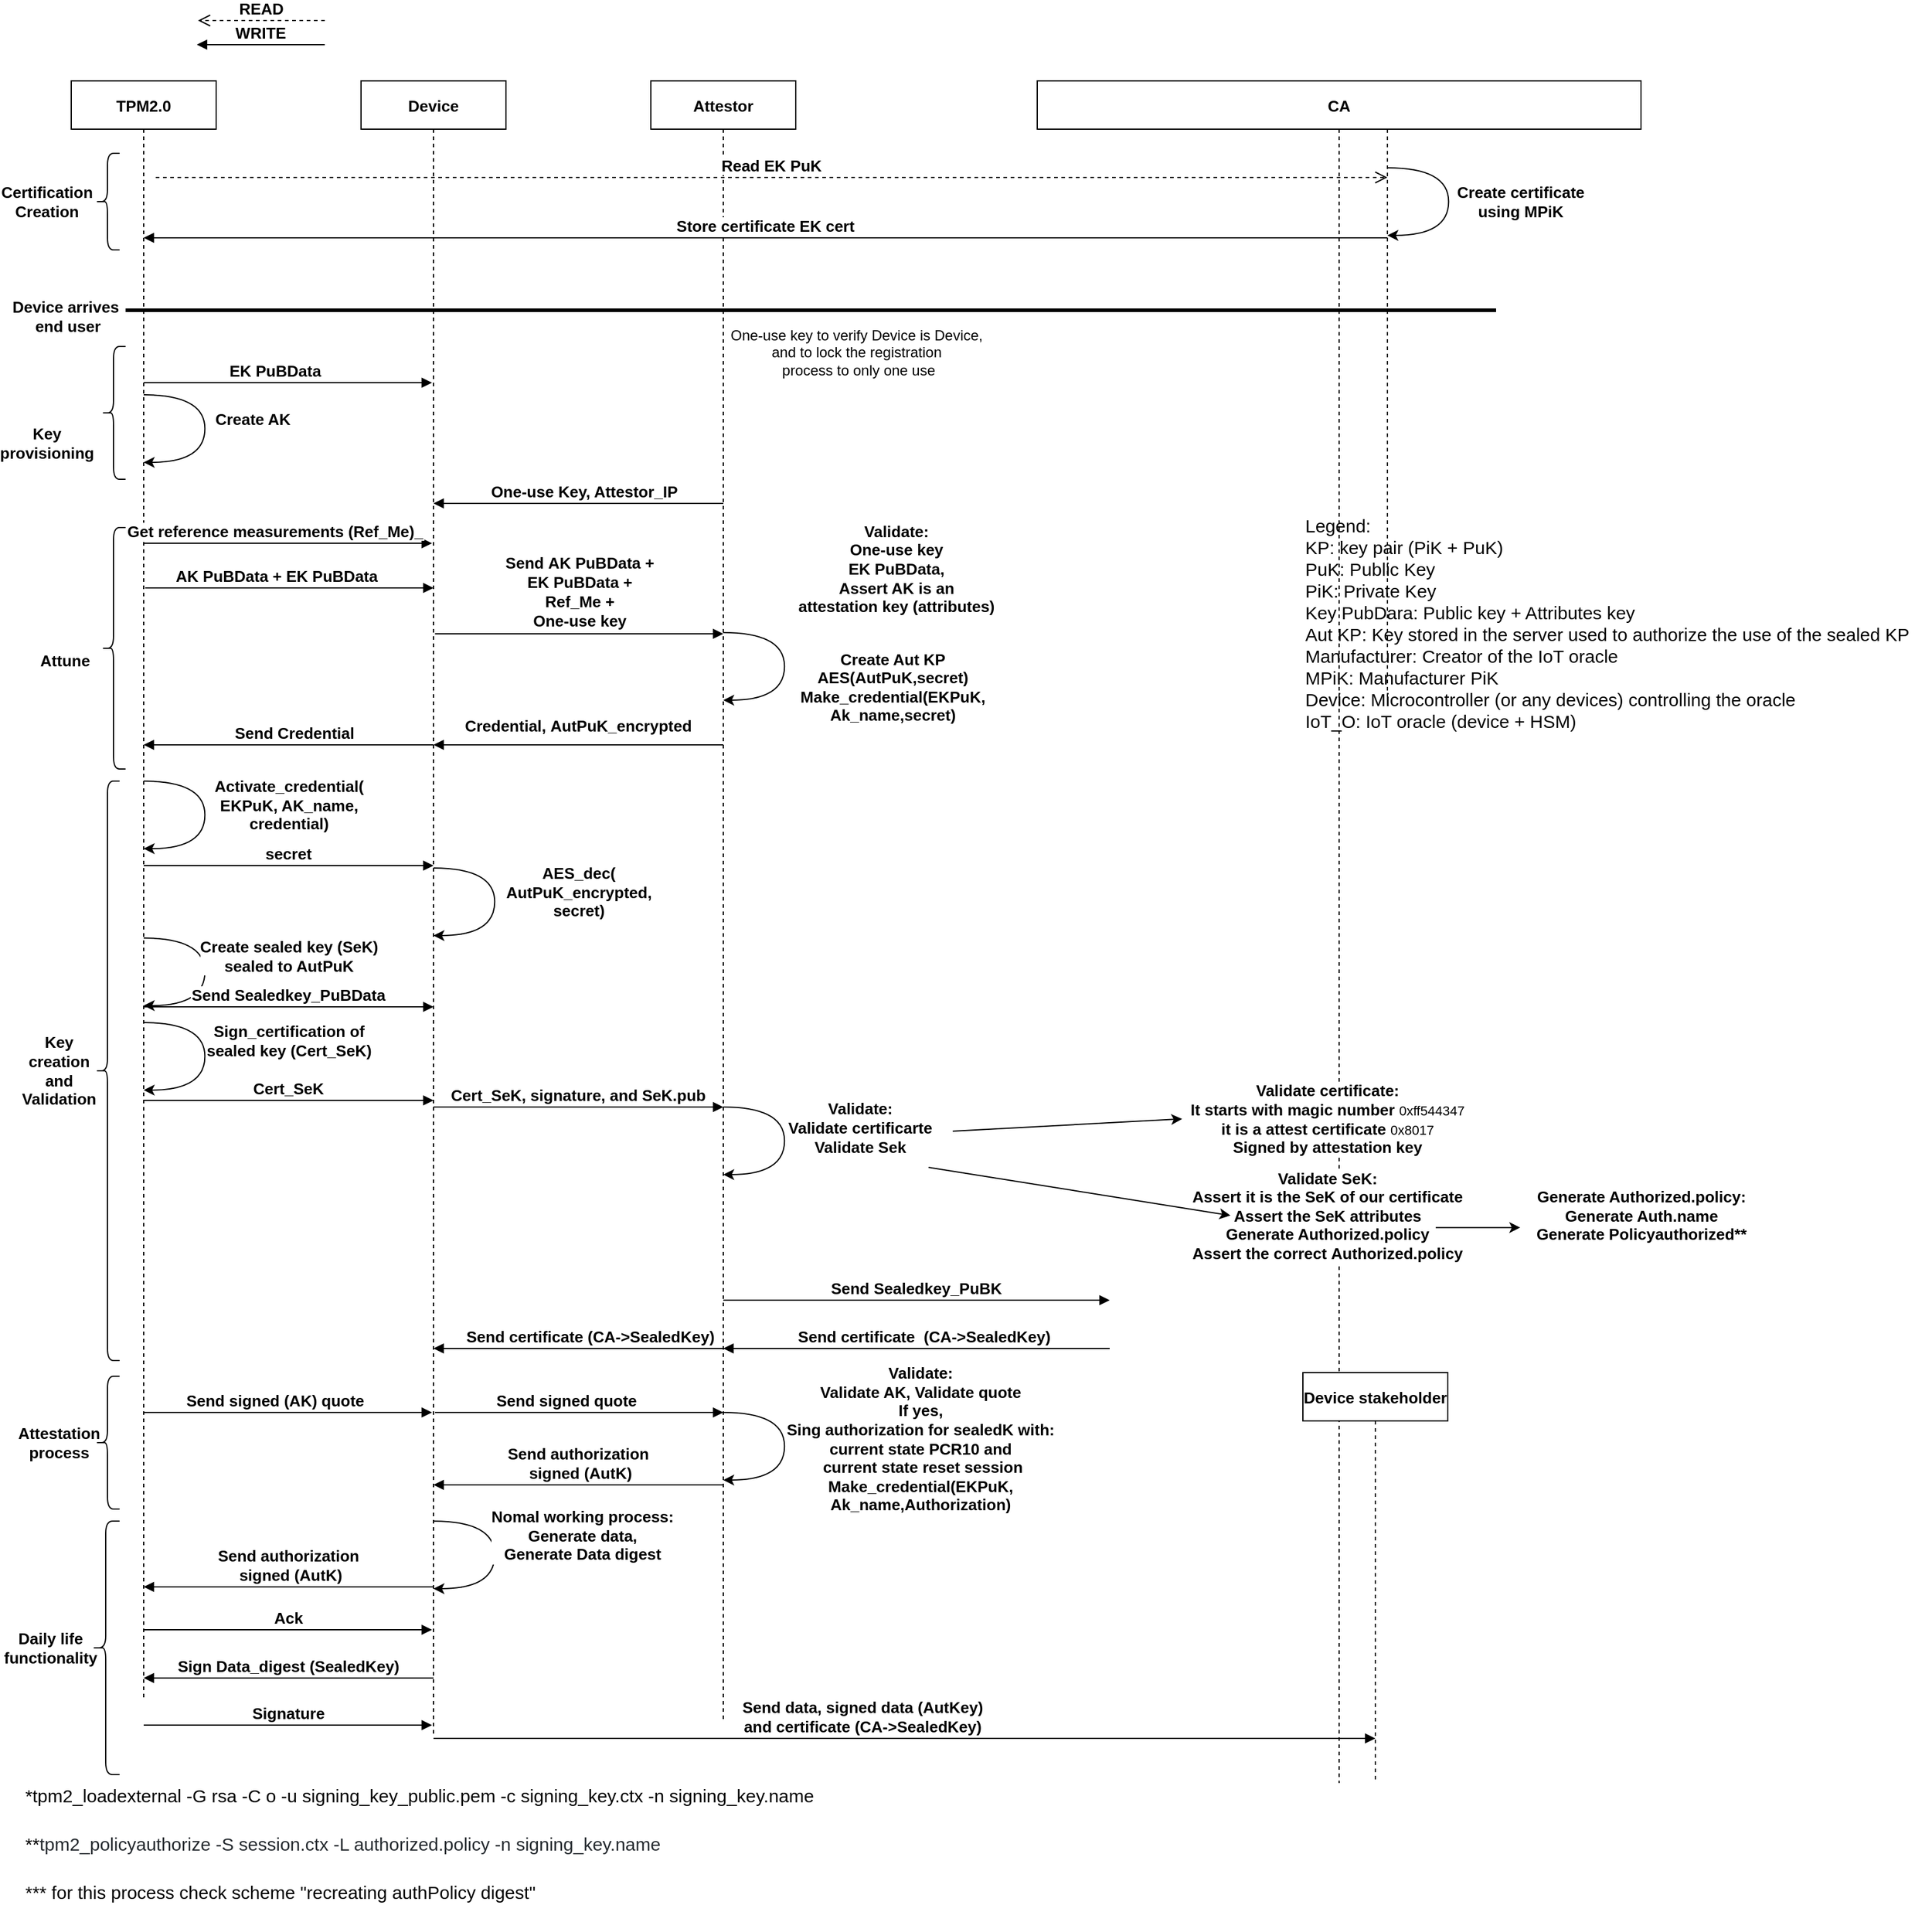 <mxfile version="15.3.1" type="github">
  <diagram id="kgpKYQtTHZ0yAKxKKP6v" name="Page-1">
    <mxGraphModel dx="1422" dy="882" grid="1" gridSize="10" guides="1" tooltips="1" connect="1" arrows="1" fold="1" page="1" pageScale="1" pageWidth="850" pageHeight="1100" math="0" shadow="0">
      <root>
        <mxCell id="0" />
        <mxCell id="1" parent="0" />
        <mxCell id="3nuBFxr9cyL0pnOWT2aG-1" value="TPM2.0" style="shape=umlLifeline;perimeter=lifelinePerimeter;container=1;collapsible=0;recursiveResize=0;rounded=0;shadow=0;strokeWidth=1;fontStyle=1;fontSize=13;" parent="1" vertex="1">
          <mxGeometry x="80" y="80" width="120" height="1340" as="geometry" />
        </mxCell>
        <mxCell id="x-Ay-M83Ov1TleOutt_n-60" value="" style="curved=1;endArrow=classic;html=1;" parent="3nuBFxr9cyL0pnOWT2aG-1" edge="1">
          <mxGeometry width="50" height="50" relative="1" as="geometry">
            <mxPoint x="60.004" y="580" as="sourcePoint" />
            <mxPoint x="60.004" y="636.0" as="targetPoint" />
            <Array as="points">
              <mxPoint x="110.68" y="580" />
              <mxPoint x="110.68" y="636" />
            </Array>
          </mxGeometry>
        </mxCell>
        <mxCell id="x-Ay-M83Ov1TleOutt_n-61" value="&lt;span style=&quot;font-size: 13px&quot;&gt;&lt;b&gt;Activate_credential(&lt;br&gt;EKPuK, AK_name,&lt;br&gt;credential)&lt;br&gt;&lt;/b&gt;&lt;/span&gt;" style="edgeLabel;html=1;align=center;verticalAlign=middle;resizable=0;points=[];" parent="x-Ay-M83Ov1TleOutt_n-60" vertex="1" connectable="0">
          <mxGeometry x="-0.359" y="-8" relative="1" as="geometry">
            <mxPoint x="77" y="20" as="offset" />
          </mxGeometry>
        </mxCell>
        <mxCell id="3nuBFxr9cyL0pnOWT2aG-5" value="Device" style="shape=umlLifeline;perimeter=lifelinePerimeter;container=1;collapsible=0;recursiveResize=0;rounded=0;shadow=0;strokeWidth=1;fontStyle=1;fontSize=13;" parent="1" vertex="1">
          <mxGeometry x="320" y="80" width="120" height="1370" as="geometry" />
        </mxCell>
        <mxCell id="qXhNK0rW9QVWBGsF0RSo-1" value="" style="curved=1;endArrow=classic;html=1;" edge="1" parent="3nuBFxr9cyL0pnOWT2aG-5">
          <mxGeometry width="50" height="50" relative="1" as="geometry">
            <mxPoint x="60.004" y="652" as="sourcePoint" />
            <mxPoint x="60.004" y="708.0" as="targetPoint" />
            <Array as="points">
              <mxPoint x="110.68" y="652" />
              <mxPoint x="110.68" y="708" />
            </Array>
          </mxGeometry>
        </mxCell>
        <mxCell id="qXhNK0rW9QVWBGsF0RSo-2" value="&lt;span style=&quot;font-size: 13px&quot;&gt;&lt;b&gt;AES_dec(&lt;br&gt;&lt;/b&gt;&lt;/span&gt;&lt;span style=&quot;font-size: 13px ; font-weight: 700&quot;&gt;AutPuK_encrypted,&lt;br&gt;&lt;/span&gt;&lt;span style=&quot;font-size: 13px&quot;&gt;&lt;b&gt;secret)&lt;br&gt;&lt;/b&gt;&lt;/span&gt;" style="edgeLabel;html=1;align=center;verticalAlign=middle;resizable=0;points=[];" vertex="1" connectable="0" parent="qXhNK0rW9QVWBGsF0RSo-1">
          <mxGeometry x="-0.359" y="-8" relative="1" as="geometry">
            <mxPoint x="77" y="20" as="offset" />
          </mxGeometry>
        </mxCell>
        <mxCell id="PK25MbMjysthuU5o7wJD-3" value="Attestor" style="shape=umlLifeline;perimeter=lifelinePerimeter;container=1;collapsible=0;recursiveResize=0;rounded=0;shadow=0;strokeWidth=1;fontStyle=1;fontSize=13;" parent="1" vertex="1">
          <mxGeometry x="560" y="80" width="120" height="1360" as="geometry" />
        </mxCell>
        <mxCell id="PK25MbMjysthuU5o7wJD-5" value="TPM Manufacturer" style="shape=umlLifeline;perimeter=lifelinePerimeter;container=1;collapsible=0;recursiveResize=0;rounded=0;shadow=0;strokeWidth=1;fontStyle=1;fontSize=13;" parent="1" vertex="1">
          <mxGeometry x="1110" y="80" width="120" height="510" as="geometry" />
        </mxCell>
        <mxCell id="PK25MbMjysthuU5o7wJD-15" value="READ" style="verticalAlign=bottom;endArrow=open;dashed=1;endSize=8;shadow=0;strokeWidth=1;fontStyle=1;fontSize=13;" parent="1" edge="1">
          <mxGeometry relative="1" as="geometry">
            <mxPoint x="184.997" y="30.0" as="targetPoint" />
            <mxPoint x="290" y="30" as="sourcePoint" />
          </mxGeometry>
        </mxCell>
        <mxCell id="PK25MbMjysthuU5o7wJD-16" value="WRITE" style="verticalAlign=bottom;endArrow=block;shadow=0;strokeWidth=1;fontStyle=1;fontSize=13;" parent="1" edge="1">
          <mxGeometry relative="1" as="geometry">
            <mxPoint x="290" y="50" as="sourcePoint" />
            <mxPoint x="184" y="50" as="targetPoint" />
          </mxGeometry>
        </mxCell>
        <mxCell id="PK25MbMjysthuU5o7wJD-21" value="" style="group;fontStyle=1;fontSize=13;" parent="1" vertex="1" connectable="0">
          <mxGeometry x="50" y="140" width="70" height="80" as="geometry" />
        </mxCell>
        <mxCell id="PK25MbMjysthuU5o7wJD-12" value="" style="shape=curlyBracket;whiteSpace=wrap;html=1;rounded=1;size=0.5;fontStyle=1;fontSize=13;" parent="PK25MbMjysthuU5o7wJD-21" vertex="1">
          <mxGeometry x="50" width="20" height="80" as="geometry" />
        </mxCell>
        <mxCell id="PK25MbMjysthuU5o7wJD-14" value="Certification&lt;br&gt;Creation" style="text;html=1;strokeColor=none;fillColor=none;align=center;verticalAlign=middle;whiteSpace=wrap;rounded=0;fontStyle=1;fontSize=13;" parent="PK25MbMjysthuU5o7wJD-21" vertex="1">
          <mxGeometry x="-10" y="30" width="40" height="20" as="geometry" />
        </mxCell>
        <mxCell id="PK25MbMjysthuU5o7wJD-22" value="" style="group;fontStyle=1;fontSize=13;" parent="1" vertex="1" connectable="0">
          <mxGeometry x="55" y="360" width="70" height="290" as="geometry" />
        </mxCell>
        <mxCell id="PK25MbMjysthuU5o7wJD-23" value="" style="shape=curlyBracket;whiteSpace=wrap;html=1;rounded=1;size=0.5;fontStyle=1;fontSize=13;" parent="PK25MbMjysthuU5o7wJD-22" vertex="1">
          <mxGeometry x="50" y="90" width="20" height="200" as="geometry" />
        </mxCell>
        <mxCell id="PK25MbMjysthuU5o7wJD-24" value="Attune" style="text;html=1;strokeColor=none;fillColor=none;align=center;verticalAlign=middle;whiteSpace=wrap;rounded=0;fontStyle=1;fontSize=13;" parent="PK25MbMjysthuU5o7wJD-22" vertex="1">
          <mxGeometry y="190" width="40" height="20" as="geometry" />
        </mxCell>
        <mxCell id="x-Ay-M83Ov1TleOutt_n-1" value="Read EK PuK" style="verticalAlign=bottom;endArrow=open;dashed=1;endSize=8;shadow=0;strokeWidth=1;fontStyle=1;fontSize=13;" parent="1" edge="1">
          <mxGeometry relative="1" as="geometry">
            <mxPoint x="1170" y="160" as="targetPoint" />
            <mxPoint x="150" y="160" as="sourcePoint" />
          </mxGeometry>
        </mxCell>
        <mxCell id="x-Ay-M83Ov1TleOutt_n-2" value="Store certificate EK cert" style="verticalAlign=bottom;endArrow=block;shadow=0;strokeWidth=1;fontStyle=1;fontSize=13;" parent="1" edge="1">
          <mxGeometry relative="1" as="geometry">
            <mxPoint x="1170" y="210" as="sourcePoint" />
            <mxPoint x="140" y="210" as="targetPoint" />
          </mxGeometry>
        </mxCell>
        <mxCell id="x-Ay-M83Ov1TleOutt_n-3" value="" style="curved=1;endArrow=classic;html=1;" parent="1" edge="1">
          <mxGeometry width="50" height="50" relative="1" as="geometry">
            <mxPoint x="1170.004" y="152" as="sourcePoint" />
            <mxPoint x="1170.004" y="208.0" as="targetPoint" />
            <Array as="points">
              <mxPoint x="1220.68" y="152" />
              <mxPoint x="1220.68" y="208" />
            </Array>
          </mxGeometry>
        </mxCell>
        <mxCell id="x-Ay-M83Ov1TleOutt_n-4" value="&lt;span style=&quot;font-size: 13px&quot;&gt;&lt;b&gt;Create certificate&lt;br&gt;using MPiK&lt;/b&gt;&lt;/span&gt;" style="edgeLabel;html=1;align=center;verticalAlign=middle;resizable=0;points=[];" parent="x-Ay-M83Ov1TleOutt_n-3" vertex="1" connectable="0">
          <mxGeometry x="-0.359" y="-8" relative="1" as="geometry">
            <mxPoint x="67" y="28" as="offset" />
          </mxGeometry>
        </mxCell>
        <mxCell id="x-Ay-M83Ov1TleOutt_n-5" value="&lt;font style=&quot;font-size: 15px&quot;&gt;&lt;span&gt;Legend:&lt;/span&gt;&lt;br&gt;KP: key pair (PiK + PuK)&lt;br&gt;&lt;span style=&quot;font-size: 15px&quot;&gt;PuK: Public Key&lt;/span&gt;&lt;br&gt;&lt;span style=&quot;font-size: 15px&quot;&gt;PiK: Private Key&lt;br&gt;&lt;/span&gt;Key PubDara: Public key + Attributes key&lt;br&gt;Aut KP: Key stored in the server used to authorize the use of the sealed KP&lt;br&gt;&lt;span style=&quot;font-size: 15px&quot;&gt;Manufacturer: Creator of the IoT oracle&lt;/span&gt;&lt;br&gt;&lt;span style=&quot;font-size: 15px&quot;&gt;MPiK: Manufacturer PiK&lt;/span&gt;&lt;br&gt;&lt;span style=&quot;font-size: 15px&quot;&gt;Device: Microcontroller (or any devices) controlling the oracle&lt;/span&gt;&lt;br&gt;&lt;div&gt;&lt;span&gt;&lt;font style=&quot;font-size: 15px&quot;&gt;IoT_O: IoT oracle (device + HSM)&lt;/font&gt;&lt;/span&gt;&lt;/div&gt;&lt;br&gt;&lt;/font&gt;" style="text;html=1;align=left;verticalAlign=middle;resizable=0;points=[];autosize=1;strokeColor=none;" parent="1" vertex="1">
          <mxGeometry x="1100" y="453" width="520" height="170" as="geometry" />
        </mxCell>
        <mxCell id="x-Ay-M83Ov1TleOutt_n-9" value="&lt;b&gt;&lt;font style=&quot;font-size: 13px&quot;&gt;Device arrives&lt;br&gt;&amp;nbsp;end user&lt;/font&gt;&lt;/b&gt;" style="text;html=1;align=center;verticalAlign=middle;resizable=0;points=[];autosize=1;strokeColor=none;" parent="1" vertex="1">
          <mxGeometry x="25" y="260" width="100" height="30" as="geometry" />
        </mxCell>
        <mxCell id="x-Ay-M83Ov1TleOutt_n-12" value="Send AK PuBData +&#xa;EK PuBData +&#xa;Ref_Me +&#xa;One-use key&#xa;" style="verticalAlign=bottom;endArrow=block;shadow=0;strokeWidth=1;fontStyle=1;fontSize=13;" parent="1" edge="1">
          <mxGeometry x="0.005" y="-15" relative="1" as="geometry">
            <mxPoint x="381.25" y="538" as="sourcePoint" />
            <mxPoint x="620" y="538" as="targetPoint" />
            <mxPoint as="offset" />
          </mxGeometry>
        </mxCell>
        <mxCell id="x-Ay-M83Ov1TleOutt_n-17" value="" style="curved=1;endArrow=classic;html=1;" parent="1" edge="1">
          <mxGeometry width="50" height="50" relative="1" as="geometry">
            <mxPoint x="140.004" y="340" as="sourcePoint" />
            <mxPoint x="140.004" y="396.0" as="targetPoint" />
            <Array as="points">
              <mxPoint x="190.68" y="340" />
              <mxPoint x="190.68" y="396" />
            </Array>
          </mxGeometry>
        </mxCell>
        <mxCell id="x-Ay-M83Ov1TleOutt_n-18" value="&lt;span style=&quot;font-size: 13px&quot;&gt;&lt;b&gt;Create AK&lt;br&gt;&lt;/b&gt;&lt;/span&gt;" style="edgeLabel;html=1;align=center;verticalAlign=middle;resizable=0;points=[];" parent="x-Ay-M83Ov1TleOutt_n-17" vertex="1" connectable="0">
          <mxGeometry x="-0.359" y="-8" relative="1" as="geometry">
            <mxPoint x="47" y="20" as="offset" />
          </mxGeometry>
        </mxCell>
        <mxCell id="x-Ay-M83Ov1TleOutt_n-26" value="&lt;font style=&quot;font-size: 15px&quot;&gt;*tpm2_loadexternal -G rsa -C o -u signing_key_public.pem -c signing_key.ctx -n signing_key.name&lt;/font&gt;" style="text;html=1;align=left;verticalAlign=middle;resizable=0;points=[];autosize=1;strokeColor=none;" parent="1" vertex="1">
          <mxGeometry x="40" y="1490" width="670" height="20" as="geometry" />
        </mxCell>
        <mxCell id="x-Ay-M83Ov1TleOutt_n-48" value="CA" style="shape=umlLifeline;perimeter=lifelinePerimeter;container=1;collapsible=0;recursiveResize=0;rounded=0;shadow=0;strokeWidth=1;fontStyle=1;fontSize=13;" parent="1" vertex="1">
          <mxGeometry x="880" y="80" width="500.004" height="1410" as="geometry" />
        </mxCell>
        <mxCell id="x-Ay-M83Ov1TleOutt_n-67" value="Cert_SeK, signature, and SeK.pub" style="verticalAlign=bottom;endArrow=block;shadow=0;strokeWidth=1;fontStyle=1;fontSize=13;" parent="x-Ay-M83Ov1TleOutt_n-48" edge="1">
          <mxGeometry relative="1" as="geometry">
            <mxPoint x="-500" y="850" as="sourcePoint" />
            <mxPoint x="-260" y="850" as="targetPoint" />
            <mxPoint as="offset" />
          </mxGeometry>
        </mxCell>
        <mxCell id="LwqqrGVOomV46JIBTcHT-2" value="Cert_SeK" style="verticalAlign=bottom;endArrow=block;shadow=0;strokeWidth=1;fontStyle=1;fontSize=13;" parent="x-Ay-M83Ov1TleOutt_n-48" edge="1">
          <mxGeometry relative="1" as="geometry">
            <mxPoint x="-740" y="844.5" as="sourcePoint" />
            <mxPoint x="-500" y="844.5" as="targetPoint" />
            <mxPoint as="offset" />
          </mxGeometry>
        </mxCell>
        <mxCell id="LwqqrGVOomV46JIBTcHT-3" value="" style="curved=1;endArrow=classic;html=1;" parent="x-Ay-M83Ov1TleOutt_n-48" edge="1">
          <mxGeometry width="50" height="50" relative="1" as="geometry">
            <mxPoint x="-739.996" y="780" as="sourcePoint" />
            <mxPoint x="-739.996" y="836.0" as="targetPoint" />
            <Array as="points">
              <mxPoint x="-689.32" y="780" />
              <mxPoint x="-689.32" y="836" />
            </Array>
          </mxGeometry>
        </mxCell>
        <mxCell id="LwqqrGVOomV46JIBTcHT-4" value="&lt;span style=&quot;font-size: 13px ; font-weight: 700&quot;&gt;Sign_certification of&lt;/span&gt;&lt;br style=&quot;padding: 0px ; margin: 0px ; font-size: 13px ; font-weight: 700&quot;&gt;&lt;span style=&quot;font-size: 13px ; font-weight: 700&quot;&gt;sealed key (Cert_SeK)&lt;/span&gt;&lt;span style=&quot;font-size: 13px&quot;&gt;&lt;b&gt;&lt;br&gt;&lt;/b&gt;&lt;/span&gt;" style="edgeLabel;html=1;align=center;verticalAlign=middle;resizable=0;points=[];" parent="LwqqrGVOomV46JIBTcHT-3" vertex="1" connectable="0">
          <mxGeometry x="-0.359" y="-8" relative="1" as="geometry">
            <mxPoint x="77" y="15" as="offset" />
          </mxGeometry>
        </mxCell>
        <mxCell id="LwqqrGVOomV46JIBTcHT-8" value="" style="curved=1;endArrow=classic;html=1;" parent="x-Ay-M83Ov1TleOutt_n-48" edge="1">
          <mxGeometry width="50" height="50" relative="1" as="geometry">
            <mxPoint x="-259.996" y="850" as="sourcePoint" />
            <mxPoint x="-259.996" y="906.0" as="targetPoint" />
            <Array as="points">
              <mxPoint x="-209.32" y="850" />
              <mxPoint x="-209.32" y="906" />
            </Array>
          </mxGeometry>
        </mxCell>
        <mxCell id="LwqqrGVOomV46JIBTcHT-9" value="&lt;span style=&quot;font-size: 13px&quot;&gt;&lt;b&gt;Validate:&lt;br&gt;&lt;/b&gt;&lt;/span&gt;&lt;b style=&quot;font-size: 13px&quot;&gt;Validate&amp;nbsp;&lt;/b&gt;&lt;span style=&quot;font-size: 13px&quot;&gt;&lt;b&gt;certificarte&lt;br&gt;&lt;/b&gt;&lt;/span&gt;&lt;b style=&quot;font-size: 13px&quot;&gt;Validate Sek&lt;/b&gt;&lt;span style=&quot;font-size: 13px&quot;&gt;&lt;b&gt;&lt;br&gt;&lt;br&gt;&lt;/b&gt;&lt;/span&gt;" style="edgeLabel;html=1;align=center;verticalAlign=middle;resizable=0;points=[];" parent="LwqqrGVOomV46JIBTcHT-8" vertex="1" connectable="0">
          <mxGeometry x="-0.359" y="-8" relative="1" as="geometry">
            <mxPoint x="70" y="25" as="offset" />
          </mxGeometry>
        </mxCell>
        <mxCell id="LwqqrGVOomV46JIBTcHT-11" value="" style="endArrow=classic;html=1;" parent="x-Ay-M83Ov1TleOutt_n-48" edge="1">
          <mxGeometry width="50" height="50" relative="1" as="geometry">
            <mxPoint x="-70" y="870" as="sourcePoint" />
            <mxPoint x="120" y="859.83" as="targetPoint" />
          </mxGeometry>
        </mxCell>
        <mxCell id="x-Ay-M83Ov1TleOutt_n-63" value="" style="curved=1;endArrow=classic;html=1;" parent="x-Ay-M83Ov1TleOutt_n-48" edge="1">
          <mxGeometry width="50" height="50" relative="1" as="geometry">
            <mxPoint x="-739.996" y="710" as="sourcePoint" />
            <mxPoint x="-739.996" y="766.0" as="targetPoint" />
            <Array as="points">
              <mxPoint x="-689.32" y="710" />
              <mxPoint x="-689.32" y="766" />
            </Array>
          </mxGeometry>
        </mxCell>
        <mxCell id="x-Ay-M83Ov1TleOutt_n-64" value="&lt;span style=&quot;font-size: 13px&quot;&gt;&lt;b&gt;Create sealed key (SeK)&lt;br&gt;sealed to AutPuK&lt;br&gt;&lt;/b&gt;&lt;/span&gt;" style="edgeLabel;html=1;align=center;verticalAlign=middle;resizable=0;points=[];" parent="x-Ay-M83Ov1TleOutt_n-63" vertex="1" connectable="0">
          <mxGeometry x="-0.359" y="-8" relative="1" as="geometry">
            <mxPoint x="77" y="15" as="offset" />
          </mxGeometry>
        </mxCell>
        <mxCell id="x-Ay-M83Ov1TleOutt_n-66" value="Send Sealedkey_PuBData" style="verticalAlign=bottom;endArrow=block;shadow=0;strokeWidth=1;fontStyle=1;fontSize=13;" parent="x-Ay-M83Ov1TleOutt_n-48" edge="1">
          <mxGeometry relative="1" as="geometry">
            <mxPoint x="-740" y="767" as="sourcePoint" />
            <mxPoint x="-500" y="767" as="targetPoint" />
            <mxPoint as="offset" />
          </mxGeometry>
        </mxCell>
        <mxCell id="x-Ay-M83Ov1TleOutt_n-68" value="" style="curved=1;endArrow=classic;html=1;" parent="x-Ay-M83Ov1TleOutt_n-48" edge="1">
          <mxGeometry width="50" height="50" relative="1" as="geometry">
            <mxPoint x="-499.996" y="1193" as="sourcePoint" />
            <mxPoint x="-499.996" y="1249.0" as="targetPoint" />
            <Array as="points">
              <mxPoint x="-449.32" y="1193" />
              <mxPoint x="-449.32" y="1249" />
            </Array>
          </mxGeometry>
        </mxCell>
        <mxCell id="x-Ay-M83Ov1TleOutt_n-69" value="&lt;span style=&quot;font-size: 13px&quot;&gt;&lt;b&gt;Nomal working process:&lt;br&gt;Generate data,&lt;br&gt;Generate Data digest&lt;br&gt;&lt;/b&gt;&lt;/span&gt;" style="edgeLabel;html=1;align=center;verticalAlign=middle;resizable=0;points=[];" parent="x-Ay-M83Ov1TleOutt_n-68" vertex="1" connectable="0">
          <mxGeometry x="-0.359" y="-8" relative="1" as="geometry">
            <mxPoint x="80" y="12" as="offset" />
          </mxGeometry>
        </mxCell>
        <mxCell id="-7gtEHVr5MvBsyLJ3Pri-2" value="Send Sealedkey_PuBK" style="verticalAlign=bottom;endArrow=block;shadow=0;strokeWidth=1;fontStyle=1;fontSize=13;" parent="x-Ay-M83Ov1TleOutt_n-48" edge="1">
          <mxGeometry relative="1" as="geometry">
            <mxPoint x="-260" y="1010" as="sourcePoint" />
            <mxPoint x="60" y="1010" as="targetPoint" />
            <mxPoint as="offset" />
          </mxGeometry>
        </mxCell>
        <mxCell id="-7gtEHVr5MvBsyLJ3Pri-3" value="Send certificate  (CA-&gt;SealedKey)" style="verticalAlign=bottom;endArrow=block;endSize=6;shadow=0;strokeWidth=1;fontStyle=1;fontSize=13;endFill=1;" parent="x-Ay-M83Ov1TleOutt_n-48" edge="1">
          <mxGeometry x="-0.04" relative="1" as="geometry">
            <mxPoint x="-260" y="1050" as="targetPoint" />
            <mxPoint x="60" y="1050" as="sourcePoint" />
            <mxPoint as="offset" />
          </mxGeometry>
        </mxCell>
        <mxCell id="-7gtEHVr5MvBsyLJ3Pri-4" value="Send certificate (CA-&gt;SealedKey)" style="verticalAlign=bottom;endArrow=block;endSize=6;shadow=0;strokeWidth=1;fontStyle=1;fontSize=13;endFill=1;" parent="x-Ay-M83Ov1TleOutt_n-48" edge="1">
          <mxGeometry x="-0.04" relative="1" as="geometry">
            <mxPoint x="-500" y="1050" as="targetPoint" />
            <mxPoint x="-250" y="1050" as="sourcePoint" />
            <mxPoint as="offset" />
          </mxGeometry>
        </mxCell>
        <mxCell id="-7gtEHVr5MvBsyLJ3Pri-5" value="" style="group;fontStyle=1;fontSize=13;" parent="x-Ay-M83Ov1TleOutt_n-48" vertex="1" connectable="0">
          <mxGeometry x="-830" y="580" width="70" height="480" as="geometry" />
        </mxCell>
        <mxCell id="-7gtEHVr5MvBsyLJ3Pri-6" value="" style="shape=curlyBracket;whiteSpace=wrap;html=1;rounded=1;size=0.5;fontStyle=1;fontSize=13;" parent="-7gtEHVr5MvBsyLJ3Pri-5" vertex="1">
          <mxGeometry x="50" width="20" height="480.0" as="geometry" />
        </mxCell>
        <mxCell id="-7gtEHVr5MvBsyLJ3Pri-7" value="Key creation and Validation" style="text;html=1;strokeColor=none;fillColor=none;align=center;verticalAlign=middle;whiteSpace=wrap;rounded=0;fontStyle=1;fontSize=13;" parent="-7gtEHVr5MvBsyLJ3Pri-5" vertex="1">
          <mxGeometry y="223.448" width="40" height="33.103" as="geometry" />
        </mxCell>
        <mxCell id="-7gtEHVr5MvBsyLJ3Pri-9" value="" style="group;fontStyle=1;fontSize=13;" parent="x-Ay-M83Ov1TleOutt_n-48" vertex="1" connectable="0">
          <mxGeometry x="-830" y="1073" width="70" height="110" as="geometry" />
        </mxCell>
        <mxCell id="-7gtEHVr5MvBsyLJ3Pri-10" value="" style="shape=curlyBracket;whiteSpace=wrap;html=1;rounded=1;size=0.5;fontStyle=1;fontSize=13;" parent="-7gtEHVr5MvBsyLJ3Pri-9" vertex="1">
          <mxGeometry x="50" width="20" height="110" as="geometry" />
        </mxCell>
        <mxCell id="-7gtEHVr5MvBsyLJ3Pri-11" value="Attestation process" style="text;html=1;strokeColor=none;fillColor=none;align=center;verticalAlign=middle;whiteSpace=wrap;rounded=0;fontStyle=1;fontSize=13;" parent="-7gtEHVr5MvBsyLJ3Pri-9" vertex="1">
          <mxGeometry y="51.207" width="40" height="7.586" as="geometry" />
        </mxCell>
        <mxCell id="-7gtEHVr5MvBsyLJ3Pri-12" value="Send signed (AK) quote" style="verticalAlign=bottom;endArrow=block;shadow=0;strokeWidth=1;fontStyle=1;fontSize=13;endFill=1;" parent="x-Ay-M83Ov1TleOutt_n-48" edge="1">
          <mxGeometry x="-0.089" relative="1" as="geometry">
            <mxPoint x="-740" y="1103" as="sourcePoint" />
            <mxPoint x="-501.25" y="1103" as="targetPoint" />
            <mxPoint as="offset" />
          </mxGeometry>
        </mxCell>
        <mxCell id="-7gtEHVr5MvBsyLJ3Pri-13" value="Send signed quote" style="verticalAlign=bottom;endArrow=block;shadow=0;strokeWidth=1;fontStyle=1;fontSize=13;endFill=1;" parent="x-Ay-M83Ov1TleOutt_n-48" edge="1">
          <mxGeometry x="-0.089" relative="1" as="geometry">
            <mxPoint x="-498.75" y="1103" as="sourcePoint" />
            <mxPoint x="-260" y="1103" as="targetPoint" />
            <mxPoint as="offset" />
          </mxGeometry>
        </mxCell>
        <mxCell id="-7gtEHVr5MvBsyLJ3Pri-14" value="" style="curved=1;endArrow=classic;html=1;" parent="x-Ay-M83Ov1TleOutt_n-48" edge="1">
          <mxGeometry width="50" height="50" relative="1" as="geometry">
            <mxPoint x="-259.996" y="1103" as="sourcePoint" />
            <mxPoint x="-259.996" y="1159.0" as="targetPoint" />
            <Array as="points">
              <mxPoint x="-209.32" y="1103" />
              <mxPoint x="-209.32" y="1159" />
            </Array>
          </mxGeometry>
        </mxCell>
        <mxCell id="-7gtEHVr5MvBsyLJ3Pri-15" value="&lt;span style=&quot;font-size: 13px&quot;&gt;&lt;b&gt;Validate:&lt;br&gt;&lt;/b&gt;&lt;/span&gt;&lt;span style=&quot;font-size: 13px&quot;&gt;&lt;b&gt;Validate AK, Validate quote&lt;br&gt;If yes,&lt;br&gt;Sing authorization for sealedK with:&lt;br&gt;current state PCR10 and&lt;br&gt;&amp;nbsp;current state reset session&lt;br&gt;&lt;/b&gt;&lt;/span&gt;&lt;b style=&quot;font-size: 13px&quot;&gt;Make_credential(EKPuK,&lt;br&gt;Ak_name,Authorization&lt;/b&gt;&lt;b style=&quot;font-size: 13px&quot;&gt;)&lt;/b&gt;&lt;span style=&quot;font-size: 13px&quot;&gt;&lt;b&gt;&lt;br&gt;&lt;/b&gt;&lt;/span&gt;" style="edgeLabel;html=1;align=center;verticalAlign=middle;resizable=0;points=[];" parent="-7gtEHVr5MvBsyLJ3Pri-14" vertex="1" connectable="0">
          <mxGeometry x="-0.359" y="-8" relative="1" as="geometry">
            <mxPoint x="120" y="22" as="offset" />
          </mxGeometry>
        </mxCell>
        <mxCell id="-7gtEHVr5MvBsyLJ3Pri-16" value="Send authorization&#xa; signed (AutK)" style="verticalAlign=bottom;endArrow=block;endSize=6;shadow=0;strokeWidth=1;fontStyle=1;fontSize=13;endFill=1;" parent="x-Ay-M83Ov1TleOutt_n-48" edge="1">
          <mxGeometry relative="1" as="geometry">
            <mxPoint x="-500" y="1163" as="targetPoint" />
            <mxPoint x="-260" y="1163" as="sourcePoint" />
            <mxPoint as="offset" />
          </mxGeometry>
        </mxCell>
        <mxCell id="-7gtEHVr5MvBsyLJ3Pri-17" value="Send authorization&#xa; signed (AutK)" style="verticalAlign=bottom;endArrow=block;endSize=6;shadow=0;strokeWidth=1;fontStyle=1;fontSize=13;endFill=1;" parent="x-Ay-M83Ov1TleOutt_n-48" edge="1">
          <mxGeometry relative="1" as="geometry">
            <mxPoint x="-740" y="1247.5" as="targetPoint" />
            <mxPoint x="-500" y="1247.5" as="sourcePoint" />
            <mxPoint as="offset" />
          </mxGeometry>
        </mxCell>
        <mxCell id="-7gtEHVr5MvBsyLJ3Pri-18" value="" style="group;fontStyle=1;fontSize=13;" parent="x-Ay-M83Ov1TleOutt_n-48" vertex="1" connectable="0">
          <mxGeometry x="-840" y="1193" width="80" height="210" as="geometry" />
        </mxCell>
        <mxCell id="-7gtEHVr5MvBsyLJ3Pri-19" value="" style="shape=curlyBracket;whiteSpace=wrap;html=1;rounded=1;size=0.5;fontStyle=1;fontSize=13;" parent="-7gtEHVr5MvBsyLJ3Pri-18" vertex="1">
          <mxGeometry x="57.143" width="22.857" height="210" as="geometry" />
        </mxCell>
        <mxCell id="-7gtEHVr5MvBsyLJ3Pri-20" value="Daily life functionality" style="text;html=1;strokeColor=none;fillColor=none;align=center;verticalAlign=middle;whiteSpace=wrap;rounded=0;fontStyle=1;fontSize=13;" parent="-7gtEHVr5MvBsyLJ3Pri-18" vertex="1">
          <mxGeometry y="97.759" width="45.714" height="14.483" as="geometry" />
        </mxCell>
        <mxCell id="-7gtEHVr5MvBsyLJ3Pri-23" value="Ack" style="verticalAlign=bottom;endArrow=block;shadow=0;strokeWidth=1;fontStyle=1;fontSize=13;endFill=1;" parent="x-Ay-M83Ov1TleOutt_n-48" edge="1">
          <mxGeometry x="0.005" relative="1" as="geometry">
            <mxPoint x="-740" y="1283" as="sourcePoint" />
            <mxPoint x="-501.25" y="1283" as="targetPoint" />
            <mxPoint as="offset" />
          </mxGeometry>
        </mxCell>
        <mxCell id="-7gtEHVr5MvBsyLJ3Pri-24" value="Sign Data_digest (SealedKey)" style="verticalAlign=bottom;endArrow=block;endSize=6;shadow=0;strokeWidth=1;fontStyle=1;fontSize=13;endFill=1;" parent="x-Ay-M83Ov1TleOutt_n-48" edge="1">
          <mxGeometry relative="1" as="geometry">
            <mxPoint x="-740" y="1323" as="targetPoint" />
            <mxPoint x="-500" y="1323" as="sourcePoint" />
            <mxPoint as="offset" />
          </mxGeometry>
        </mxCell>
        <mxCell id="-7gtEHVr5MvBsyLJ3Pri-25" value="Signature" style="verticalAlign=bottom;endArrow=block;shadow=0;strokeWidth=1;fontStyle=1;fontSize=13;endFill=1;" parent="x-Ay-M83Ov1TleOutt_n-48" edge="1">
          <mxGeometry x="0.005" relative="1" as="geometry">
            <mxPoint x="-740" y="1362" as="sourcePoint" />
            <mxPoint x="-501.25" y="1362" as="targetPoint" />
            <mxPoint as="offset" />
          </mxGeometry>
        </mxCell>
        <mxCell id="-7gtEHVr5MvBsyLJ3Pri-26" value="Send data, signed data (AutKey)&#xa;and certificate (CA-&gt;SealedKey)" style="verticalAlign=bottom;endArrow=block;shadow=0;strokeWidth=1;fontStyle=1;fontSize=13;endFill=1;" parent="x-Ay-M83Ov1TleOutt_n-48" edge="1">
          <mxGeometry x="-0.089" relative="1" as="geometry">
            <mxPoint x="-500" y="1373" as="sourcePoint" />
            <mxPoint x="280" y="1373" as="targetPoint" />
            <mxPoint as="offset" />
          </mxGeometry>
        </mxCell>
        <mxCell id="-7gtEHVr5MvBsyLJ3Pri-27" value="Device stakeholder" style="shape=umlLifeline;perimeter=lifelinePerimeter;container=1;collapsible=0;recursiveResize=0;rounded=0;shadow=0;strokeWidth=1;fontStyle=1;fontSize=13;" parent="x-Ay-M83Ov1TleOutt_n-48" vertex="1">
          <mxGeometry x="220" y="1070" width="120" height="340" as="geometry" />
        </mxCell>
        <mxCell id="LwqqrGVOomV46JIBTcHT-10" value="&lt;span style=&quot;font-size: 13px&quot;&gt;&lt;b&gt;Validate certificate:&lt;br&gt;It starts with magic number&amp;nbsp;&lt;/b&gt;&lt;/span&gt;0xff544347&lt;span style=&quot;font-size: 13px&quot;&gt;&lt;b&gt;&lt;br&gt;it is a attest certificate&amp;nbsp;&lt;/b&gt;&lt;/span&gt;0x8017&lt;span style=&quot;font-size: 13px&quot;&gt;&lt;b&gt;&lt;br&gt;Signed by attestation key&lt;br&gt;&lt;/b&gt;&lt;/span&gt;" style="edgeLabel;html=1;align=center;verticalAlign=middle;resizable=0;points=[];" parent="x-Ay-M83Ov1TleOutt_n-48" vertex="1" connectable="0">
          <mxGeometry x="240.004" y="859.83" as="geometry" />
        </mxCell>
        <mxCell id="LwqqrGVOomV46JIBTcHT-12" value="&lt;span style=&quot;font-size: 13px&quot;&gt;&lt;b&gt;Validate SeK:&lt;br&gt;Assert it is the SeK of our certificate&lt;br&gt;&lt;/b&gt;&lt;/span&gt;&lt;span style=&quot;font-size: 13px&quot;&gt;&lt;b&gt;Assert the SeK attributes&lt;br&gt;Generate Authorized.policy&lt;br&gt;&lt;/b&gt;&lt;/span&gt;&lt;span style=&quot;font-size: 13px&quot;&gt;&lt;b&gt;Assert the correct&amp;nbsp;&lt;/b&gt;&lt;/span&gt;&lt;b style=&quot;font-size: 13px&quot;&gt;Authorized.policy&lt;/b&gt;&lt;span style=&quot;font-size: 13px&quot;&gt;&lt;b&gt;&lt;br&gt;&lt;/b&gt;&lt;/span&gt;" style="edgeLabel;html=1;align=center;verticalAlign=middle;resizable=0;points=[];" parent="x-Ay-M83Ov1TleOutt_n-48" vertex="1" connectable="0">
          <mxGeometry x="240.004" y="939.83" as="geometry" />
        </mxCell>
        <mxCell id="LwqqrGVOomV46JIBTcHT-13" value="" style="endArrow=classic;html=1;" parent="x-Ay-M83Ov1TleOutt_n-48" edge="1">
          <mxGeometry width="50" height="50" relative="1" as="geometry">
            <mxPoint x="-90" y="900" as="sourcePoint" />
            <mxPoint x="160" y="939.83" as="targetPoint" />
          </mxGeometry>
        </mxCell>
        <mxCell id="LwqqrGVOomV46JIBTcHT-14" value="" style="endArrow=classic;html=1;" parent="x-Ay-M83Ov1TleOutt_n-48" edge="1">
          <mxGeometry width="50" height="50" relative="1" as="geometry">
            <mxPoint x="330" y="949.83" as="sourcePoint" />
            <mxPoint x="400" y="949.83" as="targetPoint" />
          </mxGeometry>
        </mxCell>
        <mxCell id="LwqqrGVOomV46JIBTcHT-15" value="&lt;b style=&quot;font-size: 13px&quot;&gt;Generate Authorized.policy:&lt;/b&gt;&lt;span style=&quot;font-size: 13px&quot;&gt;&lt;b&gt;&lt;br&gt;&lt;/b&gt;&lt;/span&gt;&lt;span style=&quot;font-size: 13px&quot;&gt;&lt;b&gt;Generate Auth.name&lt;br&gt;Generate Policyauthorized**&lt;br&gt;&lt;/b&gt;&lt;/span&gt;" style="edgeLabel;html=1;align=center;verticalAlign=middle;resizable=0;points=[];" parent="x-Ay-M83Ov1TleOutt_n-48" vertex="1" connectable="0">
          <mxGeometry x="500.004" y="939.83" as="geometry" />
        </mxCell>
        <mxCell id="x-Ay-M83Ov1TleOutt_n-49" value="" style="endArrow=none;html=1;strokeWidth=3;" parent="1" edge="1">
          <mxGeometry width="50" height="50" relative="1" as="geometry">
            <mxPoint x="125" y="270" as="sourcePoint" />
            <mxPoint x="1260" y="270" as="targetPoint" />
          </mxGeometry>
        </mxCell>
        <mxCell id="x-Ay-M83Ov1TleOutt_n-52" value="AK PuBData + EK PuBData" style="verticalAlign=bottom;endArrow=block;shadow=0;strokeWidth=1;fontStyle=1;fontSize=13;" parent="1" edge="1">
          <mxGeometry x="-0.089" relative="1" as="geometry">
            <mxPoint x="141.25" y="500" as="sourcePoint" />
            <mxPoint x="380" y="500" as="targetPoint" />
            <mxPoint as="offset" />
          </mxGeometry>
        </mxCell>
        <mxCell id="x-Ay-M83Ov1TleOutt_n-53" value="EK PuBData" style="verticalAlign=bottom;endArrow=block;shadow=0;strokeWidth=1;fontStyle=1;fontSize=13;endFill=1;" parent="1" edge="1">
          <mxGeometry x="-0.089" relative="1" as="geometry">
            <mxPoint x="140" y="330" as="sourcePoint" />
            <mxPoint x="378.75" y="330" as="targetPoint" />
            <mxPoint as="offset" />
          </mxGeometry>
        </mxCell>
        <mxCell id="x-Ay-M83Ov1TleOutt_n-54" value="" style="curved=1;endArrow=classic;html=1;" parent="1" edge="1">
          <mxGeometry width="50" height="50" relative="1" as="geometry">
            <mxPoint x="620.004" y="537" as="sourcePoint" />
            <mxPoint x="620.004" y="593.0" as="targetPoint" />
            <Array as="points">
              <mxPoint x="670.68" y="537" />
              <mxPoint x="670.68" y="593" />
            </Array>
          </mxGeometry>
        </mxCell>
        <mxCell id="x-Ay-M83Ov1TleOutt_n-55" value="&lt;span style=&quot;font-size: 13px&quot;&gt;&lt;b&gt;Validate:&lt;br&gt;One-use key&lt;br&gt;&lt;/b&gt;&lt;/span&gt;&lt;span style=&quot;font-size: 13px ; font-weight: 700&quot;&gt;EK PuBData&lt;/span&gt;&lt;span style=&quot;font-size: 13px&quot;&gt;&lt;b&gt;,&lt;br&gt;Assert AK is an &lt;br&gt;attestation key (attributes)&lt;br&gt;&lt;/b&gt;&lt;/span&gt;&lt;span style=&quot;font-size: 13px&quot;&gt;&lt;b&gt;&lt;br&gt;&lt;/b&gt;&lt;/span&gt;" style="edgeLabel;html=1;align=center;verticalAlign=middle;resizable=0;points=[];" parent="x-Ay-M83Ov1TleOutt_n-54" vertex="1" connectable="0">
          <mxGeometry x="-0.359" y="-8" relative="1" as="geometry">
            <mxPoint x="100" y="-45" as="offset" />
          </mxGeometry>
        </mxCell>
        <mxCell id="x-Ay-M83Ov1TleOutt_n-56" value="Credential, AutPuK_encrypted&#xa; " style="verticalAlign=bottom;endArrow=block;endSize=6;shadow=0;strokeWidth=1;fontStyle=1;fontSize=13;endFill=1;" parent="1" edge="1">
          <mxGeometry y="10" relative="1" as="geometry">
            <mxPoint x="380" y="630" as="targetPoint" />
            <mxPoint x="620" y="630" as="sourcePoint" />
            <mxPoint as="offset" />
          </mxGeometry>
        </mxCell>
        <mxCell id="x-Ay-M83Ov1TleOutt_n-57" value="One-use Key, Attestor_IP" style="verticalAlign=bottom;endArrow=block;endSize=6;shadow=0;strokeWidth=1;fontStyle=1;fontSize=13;endFill=1;" parent="1" edge="1">
          <mxGeometry x="-0.04" relative="1" as="geometry">
            <mxPoint x="380" y="430" as="targetPoint" />
            <mxPoint x="620" y="430" as="sourcePoint" />
            <mxPoint as="offset" />
          </mxGeometry>
        </mxCell>
        <mxCell id="x-Ay-M83Ov1TleOutt_n-58" value="One-use key to verify Device is Device,&lt;br&gt;and to lock the registration&lt;br&gt;&amp;nbsp;process to only one use" style="text;html=1;align=center;verticalAlign=middle;resizable=0;points=[];autosize=1;strokeColor=none;" parent="1" vertex="1">
          <mxGeometry x="620" y="280" width="220" height="50" as="geometry" />
        </mxCell>
        <mxCell id="x-Ay-M83Ov1TleOutt_n-59" value="Send Credential" style="verticalAlign=bottom;endArrow=block;endSize=6;shadow=0;strokeWidth=1;fontStyle=1;fontSize=13;endFill=1;" parent="1" edge="1">
          <mxGeometry x="-0.04" relative="1" as="geometry">
            <mxPoint x="140" y="630" as="targetPoint" />
            <mxPoint x="380" y="630" as="sourcePoint" />
            <mxPoint as="offset" />
          </mxGeometry>
        </mxCell>
        <mxCell id="x-Ay-M83Ov1TleOutt_n-70" value="&lt;font&gt;&lt;span style=&quot;font-size: 15px&quot;&gt;**&lt;/span&gt;&lt;span style=&quot;color: rgb(36 , 41 , 46)&quot;&gt;&lt;font style=&quot;font-size: 15px&quot;&gt;tpm2_policyauthorize -S session.ctx -L authorized.policy -n signing_key.name&lt;/font&gt;&lt;/span&gt;&lt;br&gt;&lt;/font&gt;" style="text;html=1;align=left;verticalAlign=middle;resizable=0;points=[];autosize=1;strokeColor=none;" parent="1" vertex="1">
          <mxGeometry x="40" y="1530" width="540" height="20" as="geometry" />
        </mxCell>
        <mxCell id="82Z_mEPh2DG9AXx7ghSx-1" value="&lt;font&gt;&lt;span style=&quot;font-size: 15px&quot;&gt;*** for this process check scheme &quot;recreating authPolicy digest&quot;&lt;/span&gt;&lt;br&gt;&lt;/font&gt;" style="text;html=1;align=left;verticalAlign=middle;resizable=0;points=[];autosize=1;strokeColor=none;" parent="1" vertex="1">
          <mxGeometry x="40" y="1570" width="440" height="20" as="geometry" />
        </mxCell>
        <mxCell id="IXNeOV9_xC59NTI-1Gqs-8" value="" style="shape=curlyBracket;whiteSpace=wrap;html=1;rounded=1;size=0.5;fontStyle=1;fontSize=13;" parent="1" vertex="1">
          <mxGeometry x="105" y="300" width="20" height="110" as="geometry" />
        </mxCell>
        <mxCell id="IXNeOV9_xC59NTI-1Gqs-9" value="Key provisioning" style="text;html=1;strokeColor=none;fillColor=none;align=center;verticalAlign=middle;whiteSpace=wrap;rounded=0;fontStyle=1;fontSize=13;" parent="1" vertex="1">
          <mxGeometry x="40" y="370" width="40" height="20" as="geometry" />
        </mxCell>
        <mxCell id="IXNeOV9_xC59NTI-1Gqs-10" value="Get reference measurements (Ref_Me)_" style="verticalAlign=bottom;endArrow=block;shadow=0;strokeWidth=1;fontStyle=1;fontSize=13;" parent="1" edge="1">
          <mxGeometry x="-0.089" relative="1" as="geometry">
            <mxPoint x="140" y="463" as="sourcePoint" />
            <mxPoint x="378.75" y="463" as="targetPoint" />
            <mxPoint as="offset" />
          </mxGeometry>
        </mxCell>
        <mxCell id="Ohl9aql_d3aA6owAKOWW-1" value="&lt;span style=&quot;font-size: 13px&quot;&gt;&lt;b&gt;Create Aut KP&lt;br&gt;&lt;/b&gt;&lt;/span&gt;&lt;span style=&quot;font-size: 13px&quot;&gt;&lt;b&gt;AES(&lt;/b&gt;&lt;/span&gt;&lt;b style=&quot;font-size: 13px&quot;&gt;AutPuK&lt;/b&gt;&lt;span style=&quot;font-size: 13px&quot;&gt;&lt;b&gt;,secret)&lt;/b&gt;&lt;/span&gt;&lt;span style=&quot;font-size: 13px&quot;&gt;&lt;b&gt;&lt;br&gt;&lt;/b&gt;&lt;/span&gt;&lt;span style=&quot;font-size: 13px&quot;&gt;&lt;b&gt;Make_credential(EKPuK,&lt;br&gt;Ak_name,&lt;/b&gt;&lt;/span&gt;&lt;b style=&quot;font-size: 13px&quot;&gt;secret&lt;/b&gt;&lt;span style=&quot;font-size: 13px&quot;&gt;&lt;b&gt;)&lt;br&gt;&lt;br&gt;&lt;/b&gt;&lt;/span&gt;" style="edgeLabel;html=1;align=center;verticalAlign=middle;resizable=0;points=[];" parent="1" vertex="1" connectable="0">
          <mxGeometry x="760.004" y="590" as="geometry" />
        </mxCell>
        <mxCell id="x-Ay-M83Ov1TleOutt_n-44" value="secret" style="verticalAlign=bottom;endArrow=block;shadow=0;strokeWidth=1;fontStyle=1;fontSize=13;" parent="1" edge="1">
          <mxGeometry relative="1" as="geometry">
            <mxPoint x="140" y="730" as="sourcePoint" />
            <mxPoint x="380" y="730" as="targetPoint" />
            <mxPoint as="offset" />
          </mxGeometry>
        </mxCell>
      </root>
    </mxGraphModel>
  </diagram>
</mxfile>
